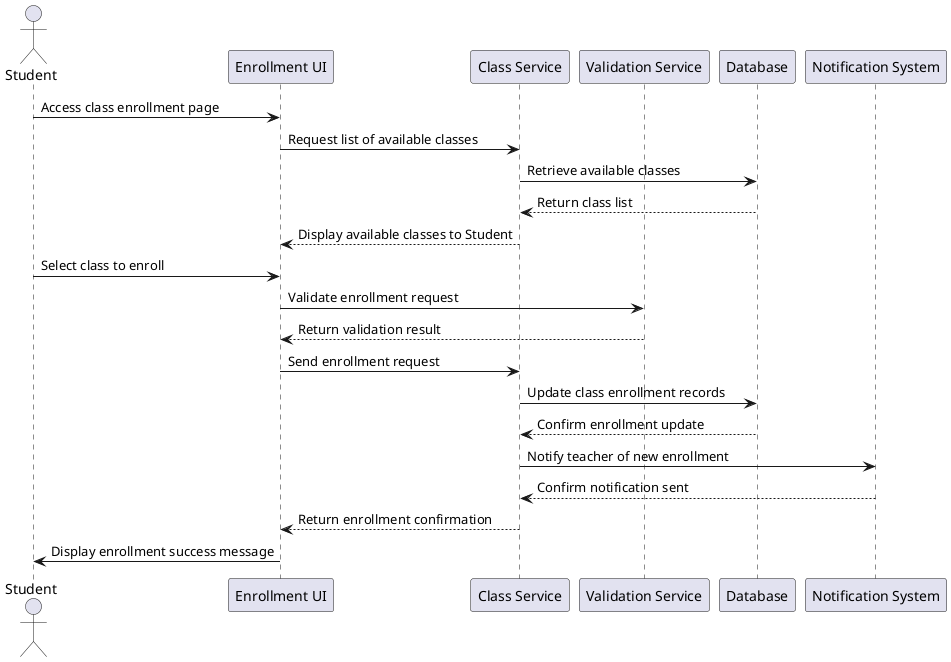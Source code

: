 @startuml enrollment-sequence-diagram

actor Student
participant "Enrollment UI" as EnrollUI
participant "Class Service" as ClassService
participant "Validation Service" as ValidationService
participant "Database" as DB
participant "Notification System" as NotificationService

Student -> EnrollUI: Access class enrollment page
EnrollUI -> ClassService: Request list of available classes
ClassService -> DB: Retrieve available classes
DB --> ClassService: Return class list
ClassService --> EnrollUI: Display available classes to Student

Student -> EnrollUI: Select class to enroll
EnrollUI -> ValidationService: Validate enrollment request
ValidationService --> EnrollUI: Return validation result
EnrollUI -> ClassService: Send enrollment request
ClassService -> DB: Update class enrollment records
DB --> ClassService: Confirm enrollment update
ClassService -> NotificationService: Notify teacher of new enrollment
NotificationService --> ClassService: Confirm notification sent
ClassService --> EnrollUI: Return enrollment confirmation

EnrollUI -> Student: Display enrollment success message
@enduml
